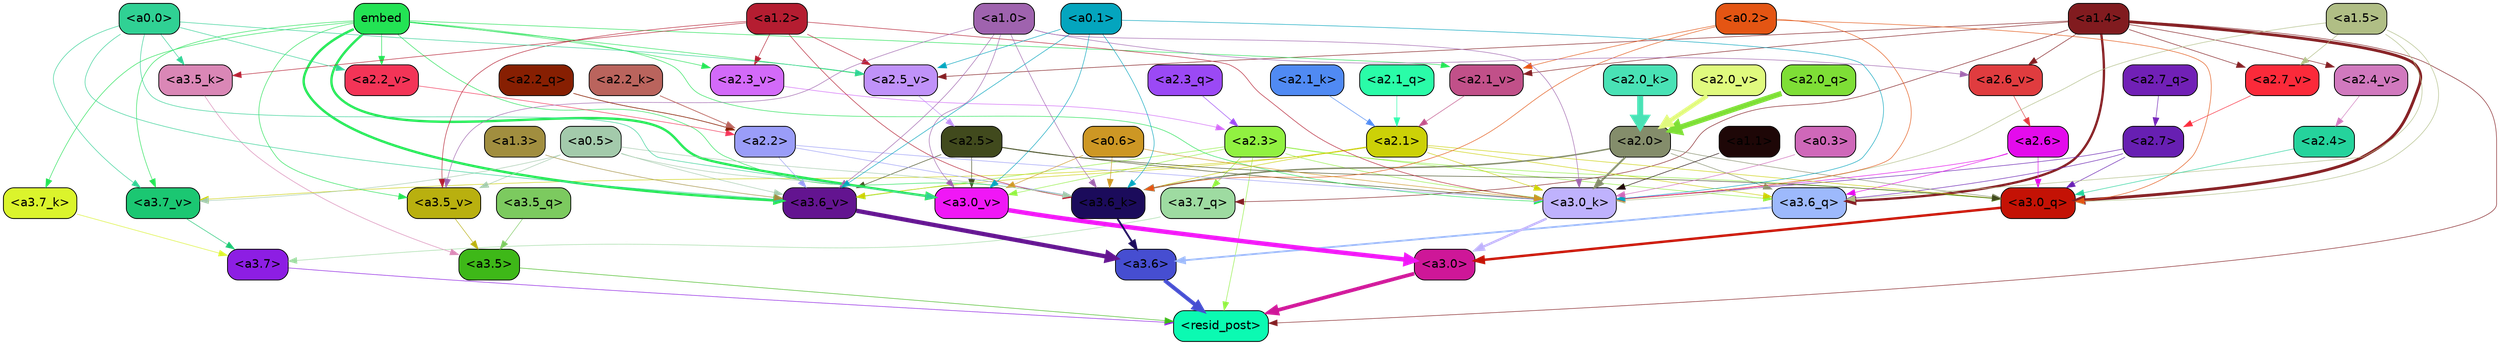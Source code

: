 strict digraph "" {
	graph [bgcolor=transparent,
		layout=dot,
		overlap=false,
		splines=true
	];
	"<a3.7>"	[color=black,
		fillcolor="#8d1ee3",
		fontname=Helvetica,
		shape=box,
		style="filled, rounded"];
	"<resid_post>"	[color=black,
		fillcolor="#0bfab2",
		fontname=Helvetica,
		shape=box,
		style="filled, rounded"];
	"<a3.7>" -> "<resid_post>"	[color="#8d1ee3",
		penwidth=0.6239100098609924];
	"<a3.6>"	[color=black,
		fillcolor="#464ed1",
		fontname=Helvetica,
		shape=box,
		style="filled, rounded"];
	"<a3.6>" -> "<resid_post>"	[color="#464ed1",
		penwidth=4.569062113761902];
	"<a3.5>"	[color=black,
		fillcolor="#3eb818",
		fontname=Helvetica,
		shape=box,
		style="filled, rounded"];
	"<a3.5>" -> "<resid_post>"	[color="#3eb818",
		penwidth=0.6];
	"<a3.0>"	[color=black,
		fillcolor="#ce1798",
		fontname=Helvetica,
		shape=box,
		style="filled, rounded"];
	"<a3.0>" -> "<resid_post>"	[color="#ce1798",
		penwidth=4.283544182777405];
	"<a2.3>"	[color=black,
		fillcolor="#91f141",
		fontname=Helvetica,
		shape=box,
		style="filled, rounded"];
	"<a2.3>" -> "<resid_post>"	[color="#91f141",
		penwidth=0.6];
	"<a3.7_q>"	[color=black,
		fillcolor="#9edba1",
		fontname=Helvetica,
		shape=box,
		style="filled, rounded"];
	"<a2.3>" -> "<a3.7_q>"	[color="#91f141",
		penwidth=0.6];
	"<a3.6_q>"	[color=black,
		fillcolor="#9db9fc",
		fontname=Helvetica,
		shape=box,
		style="filled, rounded"];
	"<a2.3>" -> "<a3.6_q>"	[color="#91f141",
		penwidth=0.6];
	"<a3.0_q>"	[color=black,
		fillcolor="#c41205",
		fontname=Helvetica,
		shape=box,
		style="filled, rounded"];
	"<a2.3>" -> "<a3.0_q>"	[color="#91f141",
		penwidth=0.6];
	"<a3.0_k>"	[color=black,
		fillcolor="#bfb2fd",
		fontname=Helvetica,
		shape=box,
		style="filled, rounded"];
	"<a2.3>" -> "<a3.0_k>"	[color="#91f141",
		penwidth=0.6];
	"<a3.6_v>"	[color=black,
		fillcolor="#631490",
		fontname=Helvetica,
		shape=box,
		style="filled, rounded"];
	"<a2.3>" -> "<a3.6_v>"	[color="#91f141",
		penwidth=0.6];
	"<a3.0_v>"	[color=black,
		fillcolor="#f017f6",
		fontname=Helvetica,
		shape=box,
		style="filled, rounded"];
	"<a2.3>" -> "<a3.0_v>"	[color="#91f141",
		penwidth=0.6];
	"<a1.4>"	[color=black,
		fillcolor="#811b1f",
		fontname=Helvetica,
		shape=box,
		style="filled, rounded"];
	"<a1.4>" -> "<resid_post>"	[color="#811b1f",
		penwidth=0.6];
	"<a1.4>" -> "<a3.7_q>"	[color="#811b1f",
		penwidth=0.6];
	"<a1.4>" -> "<a3.6_q>"	[color="#811b1f",
		penwidth=2.6908124685287476];
	"<a1.4>" -> "<a3.0_q>"	[color="#811b1f",
		penwidth=3.32076895236969];
	"<a2.7_v>"	[color=black,
		fillcolor="#fb2a3a",
		fontname=Helvetica,
		shape=box,
		style="filled, rounded"];
	"<a1.4>" -> "<a2.7_v>"	[color="#811b1f",
		penwidth=0.6];
	"<a2.6_v>"	[color=black,
		fillcolor="#e03c3f",
		fontname=Helvetica,
		shape=box,
		style="filled, rounded"];
	"<a1.4>" -> "<a2.6_v>"	[color="#811b1f",
		penwidth=0.6];
	"<a2.5_v>"	[color=black,
		fillcolor="#c092f9",
		fontname=Helvetica,
		shape=box,
		style="filled, rounded"];
	"<a1.4>" -> "<a2.5_v>"	[color="#811b1f",
		penwidth=0.6];
	"<a2.4_v>"	[color=black,
		fillcolor="#d179be",
		fontname=Helvetica,
		shape=box,
		style="filled, rounded"];
	"<a1.4>" -> "<a2.4_v>"	[color="#811b1f",
		penwidth=0.6];
	"<a2.1_v>"	[color=black,
		fillcolor="#c15089",
		fontname=Helvetica,
		shape=box,
		style="filled, rounded"];
	"<a1.4>" -> "<a2.1_v>"	[color="#811b1f",
		penwidth=0.6];
	"<a3.7_q>" -> "<a3.7>"	[color="#9edba1",
		penwidth=0.6];
	"<a3.6_q>" -> "<a3.6>"	[color="#9db9fc",
		penwidth=2.03758105635643];
	"<a3.5_q>"	[color=black,
		fillcolor="#7cca5f",
		fontname=Helvetica,
		shape=box,
		style="filled, rounded"];
	"<a3.5_q>" -> "<a3.5>"	[color="#7cca5f",
		penwidth=0.6];
	"<a3.0_q>" -> "<a3.0>"	[color="#c41205",
		penwidth=2.8638100624084473];
	"<a3.7_k>"	[color=black,
		fillcolor="#dbf42c",
		fontname=Helvetica,
		shape=box,
		style="filled, rounded"];
	"<a3.7_k>" -> "<a3.7>"	[color="#dbf42c",
		penwidth=0.6];
	"<a3.6_k>"	[color=black,
		fillcolor="#1b0b5b",
		fontname=Helvetica,
		shape=box,
		style="filled, rounded"];
	"<a3.6_k>" -> "<a3.6>"	[color="#1b0b5b",
		penwidth=2.174198240041733];
	"<a3.5_k>"	[color=black,
		fillcolor="#da87b6",
		fontname=Helvetica,
		shape=box,
		style="filled, rounded"];
	"<a3.5_k>" -> "<a3.5>"	[color="#da87b6",
		penwidth=0.6];
	"<a3.0_k>" -> "<a3.0>"	[color="#bfb2fd",
		penwidth=2.6274144649505615];
	"<a3.7_v>"	[color=black,
		fillcolor="#1bc772",
		fontname=Helvetica,
		shape=box,
		style="filled, rounded"];
	"<a3.7_v>" -> "<a3.7>"	[color="#1bc772",
		penwidth=0.6];
	"<a3.6_v>" -> "<a3.6>"	[color="#631490",
		penwidth=5.002329230308533];
	"<a3.5_v>"	[color=black,
		fillcolor="#b9b00f",
		fontname=Helvetica,
		shape=box,
		style="filled, rounded"];
	"<a3.5_v>" -> "<a3.5>"	[color="#b9b00f",
		penwidth=0.6];
	"<a3.0_v>" -> "<a3.0>"	[color="#f017f6",
		penwidth=5.188832879066467];
	"<a2.7>"	[color=black,
		fillcolor="#671fb2",
		fontname=Helvetica,
		shape=box,
		style="filled, rounded"];
	"<a2.7>" -> "<a3.6_q>"	[color="#671fb2",
		penwidth=0.6];
	"<a2.7>" -> "<a3.0_q>"	[color="#671fb2",
		penwidth=0.6];
	"<a2.7>" -> "<a3.0_k>"	[color="#671fb2",
		penwidth=0.6];
	"<a2.6>"	[color=black,
		fillcolor="#e40bec",
		fontname=Helvetica,
		shape=box,
		style="filled, rounded"];
	"<a2.6>" -> "<a3.6_q>"	[color="#e40bec",
		penwidth=0.6];
	"<a2.6>" -> "<a3.0_q>"	[color="#e40bec",
		penwidth=0.6];
	"<a2.6>" -> "<a3.0_k>"	[color="#e40bec",
		penwidth=0.6];
	"<a2.1>"	[color=black,
		fillcolor="#ccd107",
		fontname=Helvetica,
		shape=box,
		style="filled, rounded"];
	"<a2.1>" -> "<a3.6_q>"	[color="#ccd107",
		penwidth=0.6];
	"<a2.1>" -> "<a3.0_q>"	[color="#ccd107",
		penwidth=0.6];
	"<a2.1>" -> "<a3.6_k>"	[color="#ccd107",
		penwidth=0.6];
	"<a2.1>" -> "<a3.0_k>"	[color="#ccd107",
		penwidth=0.6];
	"<a2.1>" -> "<a3.7_v>"	[color="#ccd107",
		penwidth=0.6];
	"<a2.1>" -> "<a3.6_v>"	[color="#ccd107",
		penwidth=0.6];
	"<a2.0>"	[color=black,
		fillcolor="#848d6b",
		fontname=Helvetica,
		shape=box,
		style="filled, rounded"];
	"<a2.0>" -> "<a3.6_q>"	[color="#848d6b",
		penwidth=0.6];
	"<a2.0>" -> "<a3.0_q>"	[color="#848d6b",
		penwidth=0.6];
	"<a2.0>" -> "<a3.6_k>"	[color="#848d6b",
		penwidth=1.6254686117172241];
	"<a2.0>" -> "<a3.0_k>"	[color="#848d6b",
		penwidth=2.182972814887762];
	"<a1.5>"	[color=black,
		fillcolor="#b0be85",
		fontname=Helvetica,
		shape=box,
		style="filled, rounded"];
	"<a1.5>" -> "<a3.6_q>"	[color="#b0be85",
		penwidth=0.6];
	"<a1.5>" -> "<a3.0_q>"	[color="#b0be85",
		penwidth=0.6];
	"<a1.5>" -> "<a3.0_k>"	[color="#b0be85",
		penwidth=0.6];
	"<a1.5>" -> "<a2.7_v>"	[color="#b0be85",
		penwidth=0.6];
	"<a2.5>"	[color=black,
		fillcolor="#414a1d",
		fontname=Helvetica,
		shape=box,
		style="filled, rounded"];
	"<a2.5>" -> "<a3.0_q>"	[color="#414a1d",
		penwidth=0.6];
	"<a2.5>" -> "<a3.0_k>"	[color="#414a1d",
		penwidth=0.6];
	"<a2.5>" -> "<a3.6_v>"	[color="#414a1d",
		penwidth=0.6];
	"<a2.5>" -> "<a3.0_v>"	[color="#414a1d",
		penwidth=0.6];
	"<a2.4>"	[color=black,
		fillcolor="#25d39c",
		fontname=Helvetica,
		shape=box,
		style="filled, rounded"];
	"<a2.4>" -> "<a3.0_q>"	[color="#25d39c",
		penwidth=0.6];
	"<a0.2>"	[color=black,
		fillcolor="#e45513",
		fontname=Helvetica,
		shape=box,
		style="filled, rounded"];
	"<a0.2>" -> "<a3.0_q>"	[color="#e45513",
		penwidth=0.6];
	"<a0.2>" -> "<a3.6_k>"	[color="#e45513",
		penwidth=0.6];
	"<a0.2>" -> "<a3.0_k>"	[color="#e45513",
		penwidth=0.6];
	"<a0.2>" -> "<a2.1_v>"	[color="#e45513",
		penwidth=0.6];
	embed	[color=black,
		fillcolor="#23e354",
		fontname=Helvetica,
		shape=box,
		style="filled, rounded"];
	embed -> "<a3.7_k>"	[color="#23e354",
		penwidth=0.6];
	embed -> "<a3.6_k>"	[color="#23e354",
		penwidth=0.6];
	embed -> "<a3.0_k>"	[color="#23e354",
		penwidth=0.6];
	embed -> "<a3.7_v>"	[color="#23e354",
		penwidth=0.6];
	embed -> "<a3.6_v>"	[color="#23e354",
		penwidth=2.809220314025879];
	embed -> "<a3.5_v>"	[color="#23e354",
		penwidth=0.6];
	embed -> "<a3.0_v>"	[color="#23e354",
		penwidth=2.754121422767639];
	embed -> "<a2.5_v>"	[color="#23e354",
		penwidth=0.6];
	"<a2.3_v>"	[color=black,
		fillcolor="#d36af9",
		fontname=Helvetica,
		shape=box,
		style="filled, rounded"];
	embed -> "<a2.3_v>"	[color="#23e354",
		penwidth=0.6];
	"<a2.2_v>"	[color=black,
		fillcolor="#f33457",
		fontname=Helvetica,
		shape=box,
		style="filled, rounded"];
	embed -> "<a2.2_v>"	[color="#23e354",
		penwidth=0.6436443328857422];
	embed -> "<a2.1_v>"	[color="#23e354",
		penwidth=0.6];
	"<a2.2>"	[color=black,
		fillcolor="#9a9df8",
		fontname=Helvetica,
		shape=box,
		style="filled, rounded"];
	"<a2.2>" -> "<a3.6_k>"	[color="#9a9df8",
		penwidth=0.6];
	"<a2.2>" -> "<a3.0_k>"	[color="#9a9df8",
		penwidth=0.6065438985824585];
	"<a2.2>" -> "<a3.6_v>"	[color="#9a9df8",
		penwidth=0.6];
	"<a1.2>"	[color=black,
		fillcolor="#b51d31",
		fontname=Helvetica,
		shape=box,
		style="filled, rounded"];
	"<a1.2>" -> "<a3.6_k>"	[color="#b51d31",
		penwidth=0.6];
	"<a1.2>" -> "<a3.5_k>"	[color="#b51d31",
		penwidth=0.6];
	"<a1.2>" -> "<a3.0_k>"	[color="#b51d31",
		penwidth=0.6];
	"<a1.2>" -> "<a3.5_v>"	[color="#b51d31",
		penwidth=0.6];
	"<a1.2>" -> "<a2.5_v>"	[color="#b51d31",
		penwidth=0.6];
	"<a1.2>" -> "<a2.3_v>"	[color="#b51d31",
		penwidth=0.6];
	"<a1.0>"	[color=black,
		fillcolor="#9f63ae",
		fontname=Helvetica,
		shape=box,
		style="filled, rounded"];
	"<a1.0>" -> "<a3.6_k>"	[color="#9f63ae",
		penwidth=0.6];
	"<a1.0>" -> "<a3.0_k>"	[color="#9f63ae",
		penwidth=0.6];
	"<a1.0>" -> "<a3.6_v>"	[color="#9f63ae",
		penwidth=0.6];
	"<a1.0>" -> "<a3.5_v>"	[color="#9f63ae",
		penwidth=0.6];
	"<a1.0>" -> "<a3.0_v>"	[color="#9f63ae",
		penwidth=0.6];
	"<a1.0>" -> "<a2.6_v>"	[color="#9f63ae",
		penwidth=0.6];
	"<a0.6>"	[color=black,
		fillcolor="#cd9724",
		fontname=Helvetica,
		shape=box,
		style="filled, rounded"];
	"<a0.6>" -> "<a3.6_k>"	[color="#cd9724",
		penwidth=0.6];
	"<a0.6>" -> "<a3.0_k>"	[color="#cd9724",
		penwidth=0.6];
	"<a0.6>" -> "<a3.0_v>"	[color="#cd9724",
		penwidth=0.6];
	"<a0.5>"	[color=black,
		fillcolor="#a3caab",
		fontname=Helvetica,
		shape=box,
		style="filled, rounded"];
	"<a0.5>" -> "<a3.6_k>"	[color="#a3caab",
		penwidth=0.6];
	"<a0.5>" -> "<a3.7_v>"	[color="#a3caab",
		penwidth=0.6];
	"<a0.5>" -> "<a3.6_v>"	[color="#a3caab",
		penwidth=0.6];
	"<a0.5>" -> "<a3.5_v>"	[color="#a3caab",
		penwidth=0.6];
	"<a0.5>" -> "<a3.0_v>"	[color="#a3caab",
		penwidth=0.6120390892028809];
	"<a0.1>"	[color=black,
		fillcolor="#04a5be",
		fontname=Helvetica,
		shape=box,
		style="filled, rounded"];
	"<a0.1>" -> "<a3.6_k>"	[color="#04a5be",
		penwidth=0.6];
	"<a0.1>" -> "<a3.0_k>"	[color="#04a5be",
		penwidth=0.6];
	"<a0.1>" -> "<a3.6_v>"	[color="#04a5be",
		penwidth=0.6];
	"<a0.1>" -> "<a3.0_v>"	[color="#04a5be",
		penwidth=0.6];
	"<a0.1>" -> "<a2.5_v>"	[color="#04a5be",
		penwidth=0.6];
	"<a0.0>"	[color=black,
		fillcolor="#30d194",
		fontname=Helvetica,
		shape=box,
		style="filled, rounded"];
	"<a0.0>" -> "<a3.5_k>"	[color="#30d194",
		penwidth=0.6];
	"<a0.0>" -> "<a3.7_v>"	[color="#30d194",
		penwidth=0.6];
	"<a0.0>" -> "<a3.6_v>"	[color="#30d194",
		penwidth=0.6];
	"<a0.0>" -> "<a3.0_v>"	[color="#30d194",
		penwidth=0.6];
	"<a0.0>" -> "<a2.5_v>"	[color="#30d194",
		penwidth=0.6];
	"<a0.0>" -> "<a2.2_v>"	[color="#30d194",
		penwidth=0.6];
	"<a1.1>"	[color=black,
		fillcolor="#1e0707",
		fontname=Helvetica,
		shape=box,
		style="filled, rounded"];
	"<a1.1>" -> "<a3.0_k>"	[color="#1e0707",
		penwidth=0.6];
	"<a0.3>"	[color=black,
		fillcolor="#cf68b9",
		fontname=Helvetica,
		shape=box,
		style="filled, rounded"];
	"<a0.3>" -> "<a3.0_k>"	[color="#cf68b9",
		penwidth=0.6];
	"<a1.3>"	[color=black,
		fillcolor="#a18e3f",
		fontname=Helvetica,
		shape=box,
		style="filled, rounded"];
	"<a1.3>" -> "<a3.6_v>"	[color="#a18e3f",
		penwidth=0.6];
	"<a2.7_q>"	[color=black,
		fillcolor="#7120b6",
		fontname=Helvetica,
		shape=box,
		style="filled, rounded"];
	"<a2.7_q>" -> "<a2.7>"	[color="#7120b6",
		penwidth=0.6];
	"<a2.3_q>"	[color=black,
		fillcolor="#9b49f5",
		fontname=Helvetica,
		shape=box,
		style="filled, rounded"];
	"<a2.3_q>" -> "<a2.3>"	[color="#9b49f5",
		penwidth=0.6];
	"<a2.2_q>"	[color=black,
		fillcolor="#871f02",
		fontname=Helvetica,
		shape=box,
		style="filled, rounded"];
	"<a2.2_q>" -> "<a2.2>"	[color="#871f02",
		penwidth=0.7585353851318359];
	"<a2.1_q>"	[color=black,
		fillcolor="#2afca8",
		fontname=Helvetica,
		shape=box,
		style="filled, rounded"];
	"<a2.1_q>" -> "<a2.1>"	[color="#2afca8",
		penwidth=0.6];
	"<a2.0_q>"	[color=black,
		fillcolor="#7ede36",
		fontname=Helvetica,
		shape=box,
		style="filled, rounded"];
	"<a2.0_q>" -> "<a2.0>"	[color="#7ede36",
		penwidth=6.189085364341736];
	"<a2.2_k>"	[color=black,
		fillcolor="#ba645d",
		fontname=Helvetica,
		shape=box,
		style="filled, rounded"];
	"<a2.2_k>" -> "<a2.2>"	[color="#ba645d",
		penwidth=0.87534499168396];
	"<a2.1_k>"	[color=black,
		fillcolor="#508af3",
		fontname=Helvetica,
		shape=box,
		style="filled, rounded"];
	"<a2.1_k>" -> "<a2.1>"	[color="#508af3",
		penwidth=0.6];
	"<a2.0_k>"	[color=black,
		fillcolor="#49e2b5",
		fontname=Helvetica,
		shape=box,
		style="filled, rounded"];
	"<a2.0_k>" -> "<a2.0>"	[color="#49e2b5",
		penwidth=7.056803464889526];
	"<a2.7_v>" -> "<a2.7>"	[color="#fb2a3a",
		penwidth=0.6];
	"<a2.6_v>" -> "<a2.6>"	[color="#e03c3f",
		penwidth=0.6];
	"<a2.5_v>" -> "<a2.5>"	[color="#c092f9",
		penwidth=0.6];
	"<a2.4_v>" -> "<a2.4>"	[color="#d179be",
		penwidth=0.6];
	"<a2.3_v>" -> "<a2.3>"	[color="#d36af9",
		penwidth=0.6];
	"<a2.2_v>" -> "<a2.2>"	[color="#f33457",
		penwidth=0.6];
	"<a2.1_v>" -> "<a2.1>"	[color="#c15089",
		penwidth=0.6];
	"<a2.0_v>"	[color=black,
		fillcolor="#e0fa7e",
		fontname=Helvetica,
		shape=box,
		style="filled, rounded"];
	"<a2.0_v>" -> "<a2.0>"	[color="#e0fa7e",
		penwidth=5.12138295173645];
}

